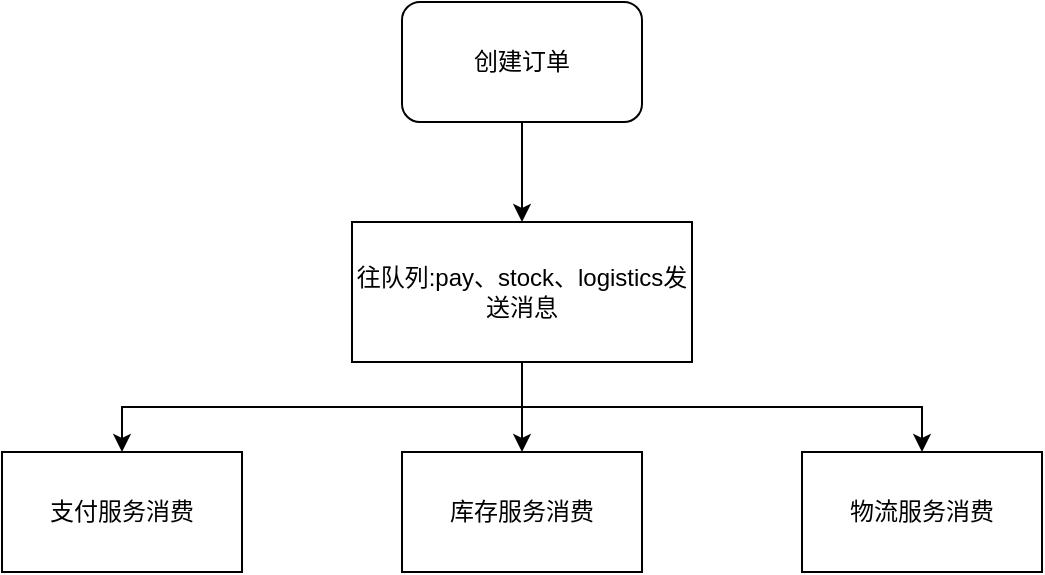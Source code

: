 <mxfile version="26.2.9">
  <diagram name="第 1 页" id="iFTytl6uKdS_-YQdWqbp">
    <mxGraphModel dx="969" dy="655" grid="1" gridSize="10" guides="1" tooltips="1" connect="1" arrows="1" fold="1" page="1" pageScale="1" pageWidth="827" pageHeight="1169" math="0" shadow="0">
      <root>
        <mxCell id="0" />
        <mxCell id="1" parent="0" />
        <mxCell id="YdQ3DIITMf_mQ7HVQbmI-4" style="edgeStyle=orthogonalEdgeStyle;rounded=0;orthogonalLoop=1;jettySize=auto;html=1;exitX=0.5;exitY=1;exitDx=0;exitDy=0;" edge="1" parent="1" source="YdQ3DIITMf_mQ7HVQbmI-1" target="YdQ3DIITMf_mQ7HVQbmI-3">
          <mxGeometry relative="1" as="geometry" />
        </mxCell>
        <mxCell id="YdQ3DIITMf_mQ7HVQbmI-1" value="创建订单" style="rounded=1;whiteSpace=wrap;html=1;" vertex="1" parent="1">
          <mxGeometry x="350" y="300" width="120" height="60" as="geometry" />
        </mxCell>
        <mxCell id="YdQ3DIITMf_mQ7HVQbmI-9" style="edgeStyle=orthogonalEdgeStyle;rounded=0;orthogonalLoop=1;jettySize=auto;html=1;exitX=0.5;exitY=1;exitDx=0;exitDy=0;entryX=0.5;entryY=0;entryDx=0;entryDy=0;" edge="1" parent="1" source="YdQ3DIITMf_mQ7HVQbmI-3" target="YdQ3DIITMf_mQ7HVQbmI-7">
          <mxGeometry relative="1" as="geometry" />
        </mxCell>
        <mxCell id="YdQ3DIITMf_mQ7HVQbmI-10" style="edgeStyle=orthogonalEdgeStyle;rounded=0;orthogonalLoop=1;jettySize=auto;html=1;exitX=0.5;exitY=1;exitDx=0;exitDy=0;entryX=0.5;entryY=0;entryDx=0;entryDy=0;" edge="1" parent="1" source="YdQ3DIITMf_mQ7HVQbmI-3" target="YdQ3DIITMf_mQ7HVQbmI-6">
          <mxGeometry relative="1" as="geometry" />
        </mxCell>
        <mxCell id="YdQ3DIITMf_mQ7HVQbmI-11" style="edgeStyle=orthogonalEdgeStyle;rounded=0;orthogonalLoop=1;jettySize=auto;html=1;exitX=0.5;exitY=1;exitDx=0;exitDy=0;" edge="1" parent="1" source="YdQ3DIITMf_mQ7HVQbmI-3" target="YdQ3DIITMf_mQ7HVQbmI-8">
          <mxGeometry relative="1" as="geometry" />
        </mxCell>
        <mxCell id="YdQ3DIITMf_mQ7HVQbmI-3" value="往队列:pay、stock、logistics发送消息" style="rounded=0;whiteSpace=wrap;html=1;" vertex="1" parent="1">
          <mxGeometry x="325" y="410" width="170" height="70" as="geometry" />
        </mxCell>
        <mxCell id="YdQ3DIITMf_mQ7HVQbmI-6" value="支付服务消费" style="rounded=0;whiteSpace=wrap;html=1;" vertex="1" parent="1">
          <mxGeometry x="150" y="525" width="120" height="60" as="geometry" />
        </mxCell>
        <mxCell id="YdQ3DIITMf_mQ7HVQbmI-7" value="库存服务消费" style="rounded=0;whiteSpace=wrap;html=1;" vertex="1" parent="1">
          <mxGeometry x="350" y="525" width="120" height="60" as="geometry" />
        </mxCell>
        <mxCell id="YdQ3DIITMf_mQ7HVQbmI-8" value="物流服务消费" style="rounded=0;whiteSpace=wrap;html=1;" vertex="1" parent="1">
          <mxGeometry x="550" y="525" width="120" height="60" as="geometry" />
        </mxCell>
      </root>
    </mxGraphModel>
  </diagram>
</mxfile>
